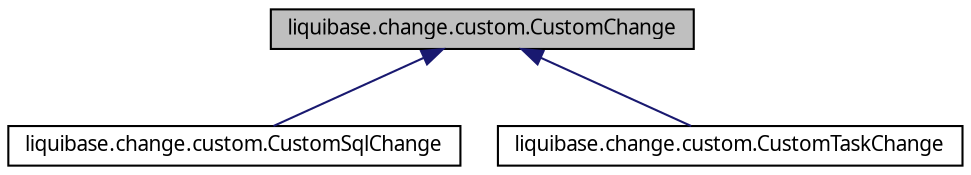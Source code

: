 digraph G
{
  edge [fontname="FreeSans.ttf",fontsize=10,labelfontname="FreeSans.ttf",labelfontsize=10];
  node [fontname="FreeSans.ttf",fontsize=10,shape=record];
  Node1 [label="liquibase.change.custom.CustomChange",height=0.2,width=0.4,color="black", fillcolor="grey75", style="filled" fontcolor="black"];
  Node1 -> Node2 [dir=back,color="midnightblue",fontsize=10,style="solid",fontname="FreeSans.ttf"];
  Node2 [label="liquibase.change.custom.CustomSqlChange",height=0.2,width=0.4,color="black", fillcolor="white", style="filled",URL="$interfaceliquibase_1_1change_1_1custom_1_1_custom_sql_change.html",tooltip="Interface to implement when creating a custom change that generates SQL."];
  Node1 -> Node3 [dir=back,color="midnightblue",fontsize=10,style="solid",fontname="FreeSans.ttf"];
  Node3 [label="liquibase.change.custom.CustomTaskChange",height=0.2,width=0.4,color="black", fillcolor="white", style="filled",URL="$interfaceliquibase_1_1change_1_1custom_1_1_custom_task_change.html",tooltip="Interface to implement when creating a custom change that does not actually generate..."];
}
